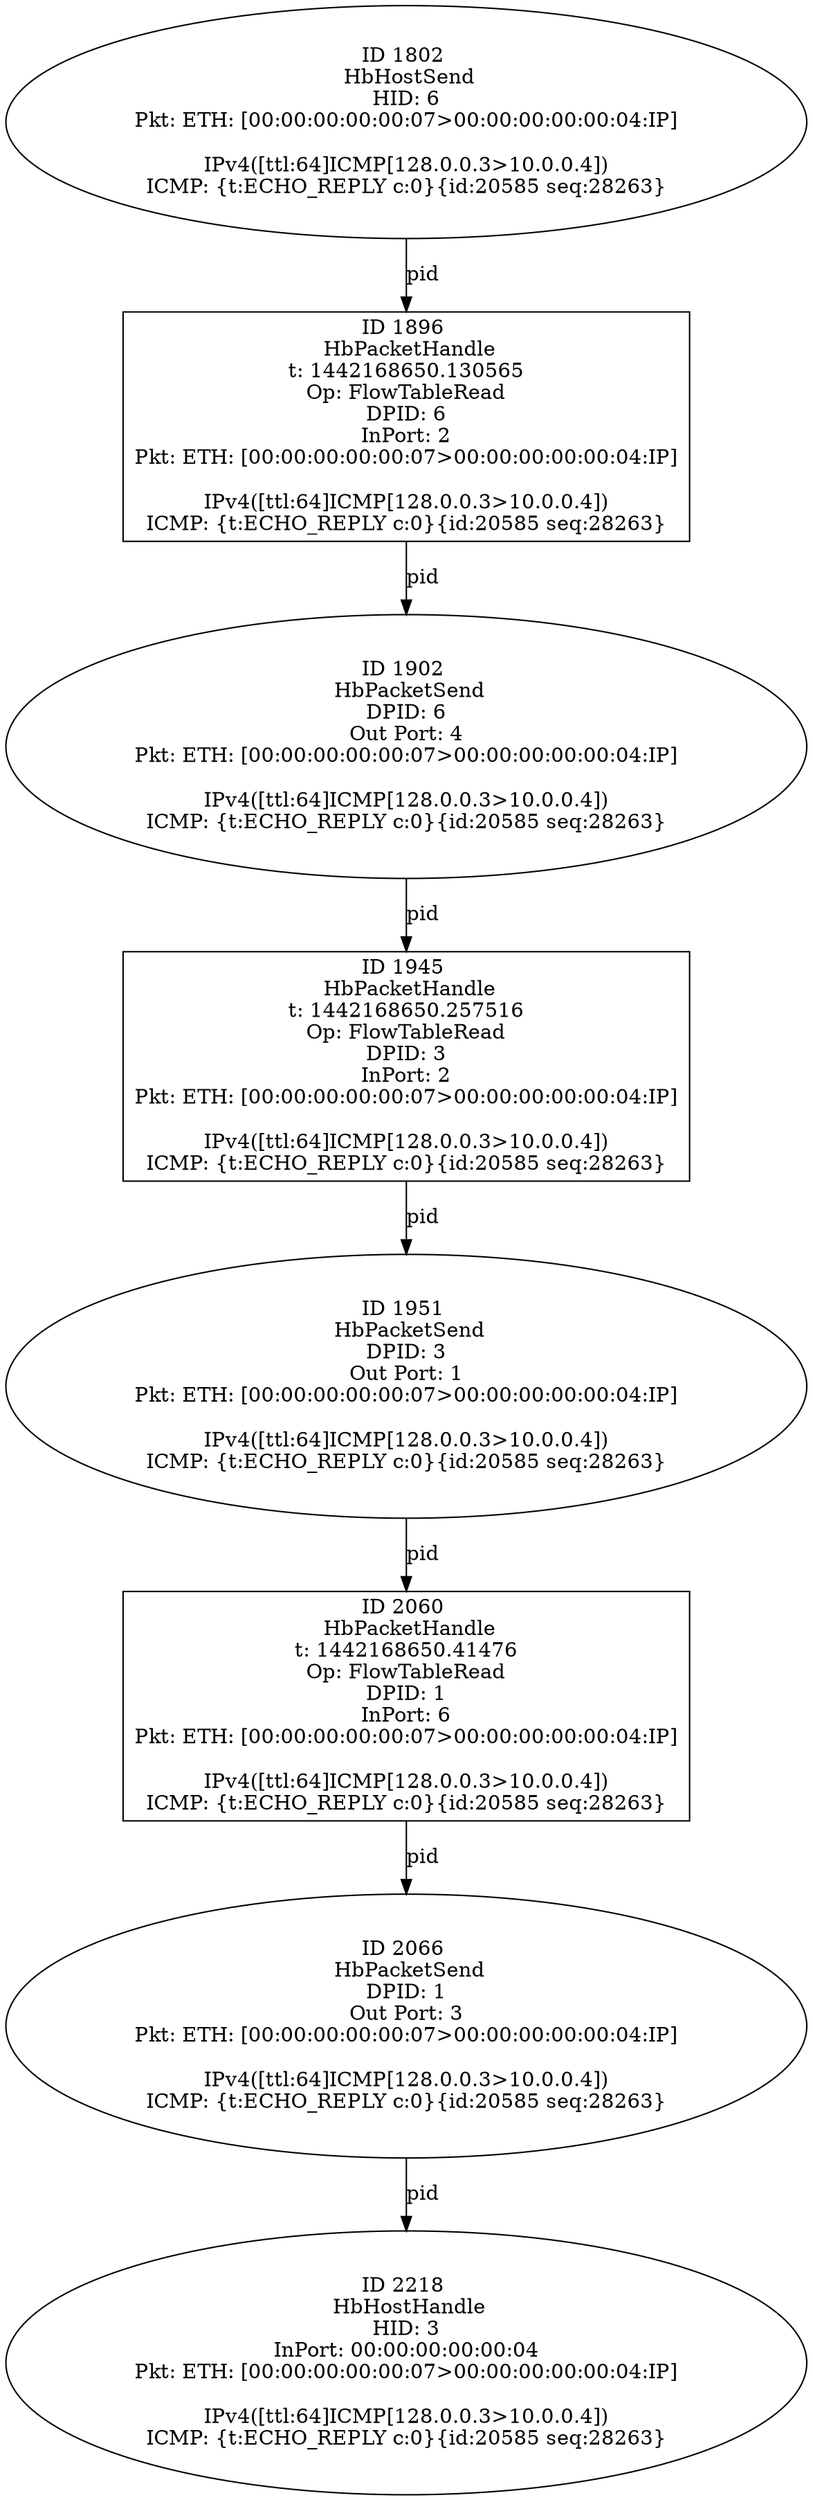 strict digraph G {
1896 [shape=box, event=<hb_events.HbPacketHandle object at 0x10a955dd0>, label="ID 1896 
 HbPacketHandle
t: 1442168650.130565
Op: FlowTableRead
DPID: 6
InPort: 2
Pkt: ETH: [00:00:00:00:00:07>00:00:00:00:00:04:IP]

IPv4([ttl:64]ICMP[128.0.0.3>10.0.0.4])
ICMP: {t:ECHO_REPLY c:0}{id:20585 seq:28263}"];
1802 [shape=oval, event=<hb_events.HbHostSend object at 0x10a78bb50>, label="ID 1802 
 HbHostSend
HID: 6
Pkt: ETH: [00:00:00:00:00:07>00:00:00:00:00:04:IP]

IPv4([ttl:64]ICMP[128.0.0.3>10.0.0.4])
ICMP: {t:ECHO_REPLY c:0}{id:20585 seq:28263}"];
2060 [shape=box, event=<hb_events.HbPacketHandle object at 0x10a9e6a90>, label="ID 2060 
 HbPacketHandle
t: 1442168650.41476
Op: FlowTableRead
DPID: 1
InPort: 6
Pkt: ETH: [00:00:00:00:00:07>00:00:00:00:00:04:IP]

IPv4([ttl:64]ICMP[128.0.0.3>10.0.0.4])
ICMP: {t:ECHO_REPLY c:0}{id:20585 seq:28263}"];
1902 [shape=oval, event=<hb_events.HbPacketSend object at 0x10a95e290>, label="ID 1902 
 HbPacketSend
DPID: 6
Out Port: 4
Pkt: ETH: [00:00:00:00:00:07>00:00:00:00:00:04:IP]

IPv4([ttl:64]ICMP[128.0.0.3>10.0.0.4])
ICMP: {t:ECHO_REPLY c:0}{id:20585 seq:28263}"];
2066 [shape=oval, event=<hb_events.HbPacketSend object at 0x10a9e6ed0>, label="ID 2066 
 HbPacketSend
DPID: 1
Out Port: 3
Pkt: ETH: [00:00:00:00:00:07>00:00:00:00:00:04:IP]

IPv4([ttl:64]ICMP[128.0.0.3>10.0.0.4])
ICMP: {t:ECHO_REPLY c:0}{id:20585 seq:28263}"];
1945 [shape=box, event=<hb_events.HbPacketHandle object at 0x10a98fad0>, label="ID 1945 
 HbPacketHandle
t: 1442168650.257516
Op: FlowTableRead
DPID: 3
InPort: 2
Pkt: ETH: [00:00:00:00:00:07>00:00:00:00:00:04:IP]

IPv4([ttl:64]ICMP[128.0.0.3>10.0.0.4])
ICMP: {t:ECHO_REPLY c:0}{id:20585 seq:28263}"];
2218 [shape=oval, event=<hb_events.HbHostHandle object at 0x10aa78410>, label="ID 2218 
 HbHostHandle
HID: 3
InPort: 00:00:00:00:00:04
Pkt: ETH: [00:00:00:00:00:07>00:00:00:00:00:04:IP]

IPv4([ttl:64]ICMP[128.0.0.3>10.0.0.4])
ICMP: {t:ECHO_REPLY c:0}{id:20585 seq:28263}"];
1951 [shape=oval, event=<hb_events.HbPacketSend object at 0x10a98fe50>, label="ID 1951 
 HbPacketSend
DPID: 3
Out Port: 1
Pkt: ETH: [00:00:00:00:00:07>00:00:00:00:00:04:IP]

IPv4([ttl:64]ICMP[128.0.0.3>10.0.0.4])
ICMP: {t:ECHO_REPLY c:0}{id:20585 seq:28263}"];
1896 -> 1902  [rel=pid, label=pid];
1802 -> 1896  [rel=pid, label=pid];
2060 -> 2066  [rel=pid, label=pid];
1902 -> 1945  [rel=pid, label=pid];
2066 -> 2218  [rel=pid, label=pid];
1945 -> 1951  [rel=pid, label=pid];
1951 -> 2060  [rel=pid, label=pid];
}

